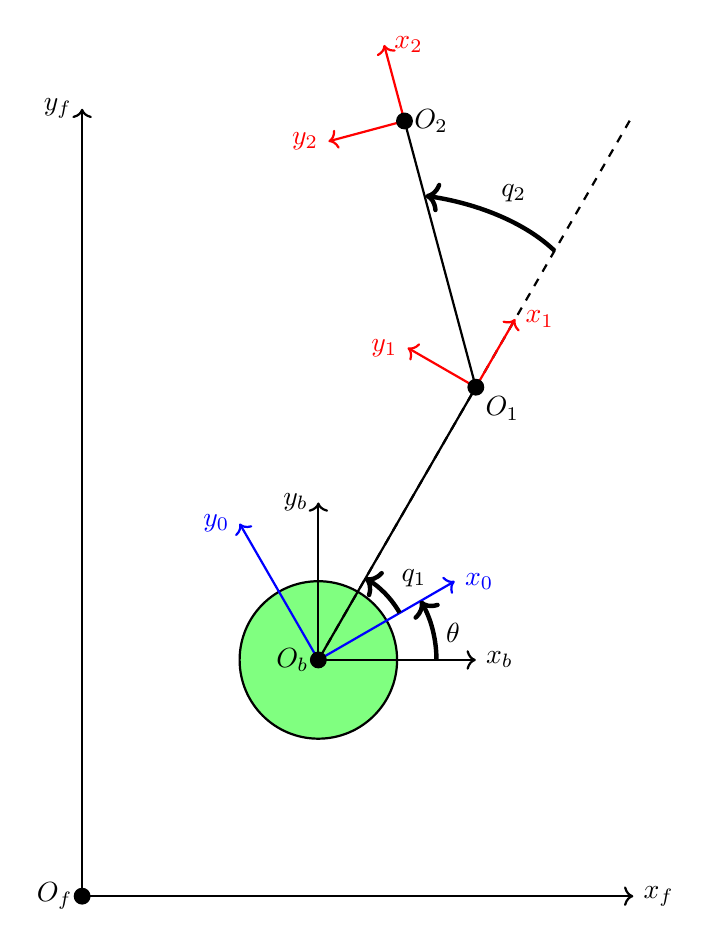 \begin{tikzpicture}

  \def\lone{4} 
  \def\ltwo{3.5}

  \def\thetazero{30}
  \def\thetaone{30}
  \def\thetatwo{45} 

  \coordinate (O) at (0,0);
  \coordinate (Ob) at (3,3);
  \coordinate (Ob0) at ({-0.7+3+2*cos(\thetazero)},{-0.4+3+2*sin(\thetazero)});
  \coordinate (Ob01) at ({-0.8+3+2*cos(\thetazero)},{-0.2+3+2*sin(\thetazero)});
  \coordinate (A) at ({3+\lone*cos(\thetaone+\thetazero)},{3+\lone*sin(\thetaone+\thetazero)});
  \coordinate (C) at ({3+2*\lone*cos(\thetaone+\thetazero)},{3+2*\lone*sin(\thetaone+\thetazero)});
  \coordinate (C0) at ({3+1.5*\lone*cos(\thetaone+\thetazero)},{3+1.5*\lone*sin(\thetaone+\thetazero)});
  \coordinate (C01) at ({3-0.8+1.5*\lone*cos(\thetaone+\thetazero)},{3+0.5+1.5*\lone*sin(\thetaone+\thetazero)});
  \coordinate (B) at ({3+\lone*cos(\thetaone+\thetazero) + \ltwo*cos(\thetaone + \thetatwo+\thetazero)}, 
                      {3+\lone*sin(\thetaone+\thetazero) + \ltwo*sin(\thetaone + \thetatwo+\thetazero)});
  \coordinate (B0) at ({3+1.5*\lone*cos(\thetaone+\thetazero) + 1.5*\ltwo*cos(\thetaone + \thetatwo+\thetazero)}, 
                      {3+1.5*\lone*sin(\thetaone+\thetazero) + 1.5*\ltwo*sin(\thetaone + \thetatwo+\thetazero)});

  \draw[thick,fill=green!50] (3,3) circle (1);

  \draw[thick, black] (Ob) -- (A);
  \draw[thick, black, dashed] (Ob) -- (C);
  \draw[thick, black] (A) -- (B);

  \draw[thick,black,->] (O) -- (0,10) node[anchor=east]{$y_f$};
  \draw[thick,black,->] (O) -- (7,0) node[anchor=west]{$x_f$};

  \draw[thick,black,->] (Ob) -- (3,5) node[anchor=east]{$y_b$};
  \draw[thick,black,->] (Ob) -- (5,3) node[anchor=west]{$x_b$};

  \draw[thick,blue,->] (Ob) -- ({3-2*sin(\thetazero)},{3+2*cos(\thetazero)}) node[anchor=east]{$y_0$};
  \draw[thick,blue,->] (Ob) -- ({3+2*cos(\thetazero)},{3+2*sin(\thetazero)}) node[anchor=west]{$x_0$};
  

  \draw[thick,red,->] (A) -- ({3+\lone*cos(\thetaone+\thetazero)-sin(\thetaone+\thetazero)},{3+\lone*sin(\thetaone+\thetazero)+cos(\thetaone+\thetazero)}) node[anchor=east]{$y_1$};
  \draw[thick,red,->] (A) -- ({3+\lone*cos(\thetaone+\thetazero)+cos(\thetaone+\thetazero)},{3+\lone*sin(\thetaone+\thetazero)+sin(\thetaone+\thetazero)}) node[anchor=west]{$x_1$};

  \draw[thick,red,->] (B) -- ({3+\lone*cos(\thetaone+\thetazero)+ \ltwo*cos(\thetaone + \thetatwo+\thetazero)-sin(\thetaone+ \thetatwo+\thetazero)},{3+\lone*sin(\thetaone+\thetazero)+ \ltwo*sin(\thetaone + \thetatwo+\thetazero)+cos(\thetaone+ \thetatwo+\thetazero)}) node[anchor=east]{$y_2$};
  \draw[thick,red,->] (B) -- ({3+\lone*cos(\thetaone+\thetazero)+ \ltwo*cos(\thetaone + \thetatwo+\thetazero)+cos(\thetaone+ \thetatwo+\thetazero)},{3+\lone*sin(\thetaone+\thetazero)+ \ltwo*sin(\thetaone + \thetatwo+\thetazero)+sin(\thetaone+ \thetatwo+\thetazero)}) node[anchor=west]{$x_2$};

  \draw[ultra thick,->] (4.5,3) arc [start angle=0, end angle=\thetaone, x radius=1.5, y radius=1.5];
  \draw[ultra thick,->] (Ob0) arc [start angle=\thetazero, end angle={\thetaone+\thetazero}, x radius=1.2, y radius=1.2];
  \draw[ultra thick,->] (C0) arc [start angle=\thetaone, end angle={\thetatwo+\thetaone}, x radius=2.7, y radius=1.5];

  \filldraw[fill=black] (O) circle (0.1);
  \filldraw[fill=black] (Ob) circle (0.1);
  \filldraw[fill=black] (A) circle (0.1);
  \filldraw[fill=black] (B) circle (0.1);

  \node[anchor=east] at (O) {$O_f$};
  \node[anchor=east] at (Ob) {$O_b$};
  \node[anchor=north west] at (A) {$O_1$};
  \node[anchor=west] at (B) {$O_2$};
  \node[anchor=south west] at (4.5,3.1) {$\theta$};
  \node[anchor=south west] at (Ob01) {$q_1$};
  \node[anchor=south west] at (C01) {$q_2$};

\end{tikzpicture}